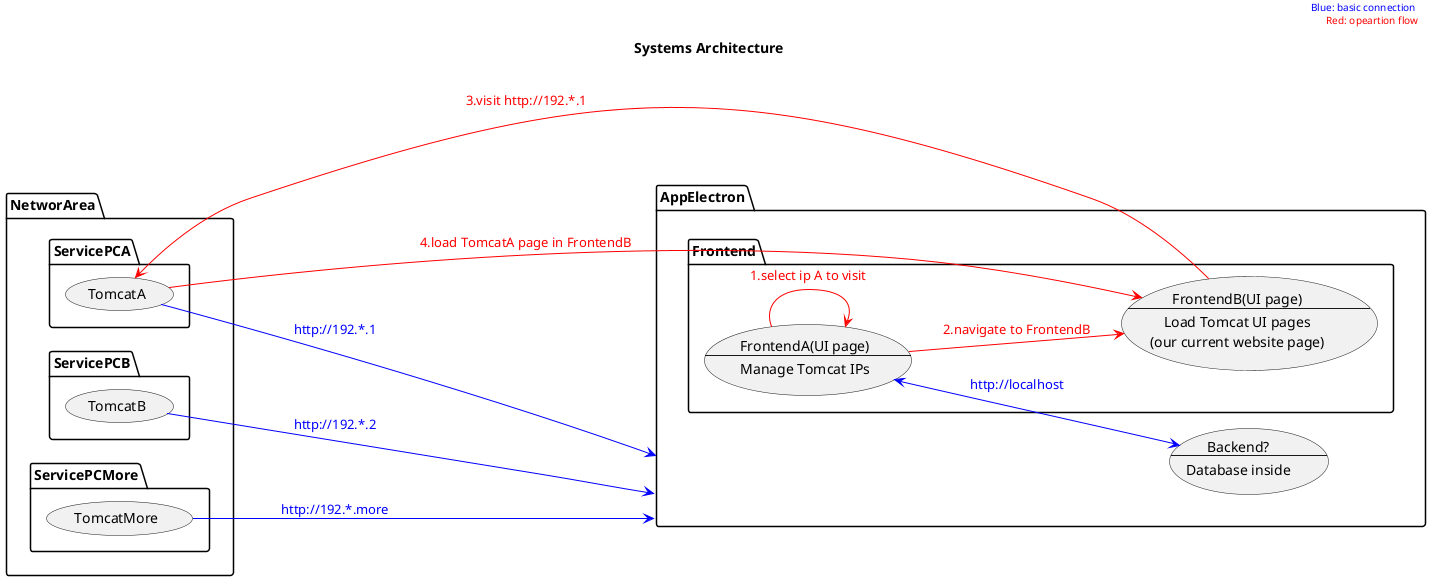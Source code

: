 @startuml
title Systems Architecture
header <color blue> Blue: basic connection</color> \n <color red> Red: opeartion flow</color>

left to right direction

package AppElectron {
  
  package Frontend {
    usecase FrontendA as "
      FrontendA(UI page)
      --
      Manage Tomcat IPs
    "
    usecase FrontendB as "
      FrontendB(UI page)
      --
      Load Tomcat UI pages
      (our current website page)
    "
  }

  usecase BackendE as "
    Backend?
    --
    Database inside
  "
}

package NetworArea {
  package ServicePCA {
    usecase TomcatA
  }

  package ServicePCB {
    usecase TomcatB
  }

  package ServicePCMore {
    usecase TomcatMore
  }
}

FrontendA <--> BackendE#line:blue;text:blue :  http://localhost
TomcatA ---> AppElectron#line:blue;text:blue : http://192.*.1
TomcatB ---> AppElectron#line:blue;text:blue : http://192.*.2
TomcatMore ---> AppElectron#line:blue;text:blue : http://192.*.more

FrontendA --> FrontendA#line:red;text:red : 1.select ip A to visit
FrontendA --> FrontendB#line:red;text:red : 2.navigate to FrontendB
FrontendB --> TomcatA#line:red;text:red : 3.visit http://192.*.1
FrontendB <-- TomcatA#line:red;text:red : 4.load TomcatA page in FrontendB


@enduml